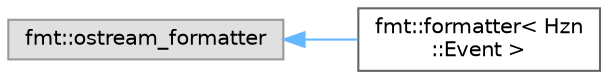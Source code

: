 digraph "Graphical Class Hierarchy"
{
 // LATEX_PDF_SIZE
  bgcolor="transparent";
  edge [fontname=Helvetica,fontsize=10,labelfontname=Helvetica,labelfontsize=10];
  node [fontname=Helvetica,fontsize=10,shape=box,height=0.2,width=0.4];
  rankdir="LR";
  Node0 [label="fmt::ostream_formatter",height=0.2,width=0.4,color="grey60", fillcolor="#E0E0E0", style="filled",tooltip=" "];
  Node0 -> Node1 [dir="back",color="steelblue1",style="solid"];
  Node1 [label="fmt::formatter\< Hzn\l::Event \>",height=0.2,width=0.4,color="grey40", fillcolor="white", style="filled",URL="$structfmt_1_1formatter_3_01_hzn_1_1_event_01_4.html",tooltip=" "];
}
